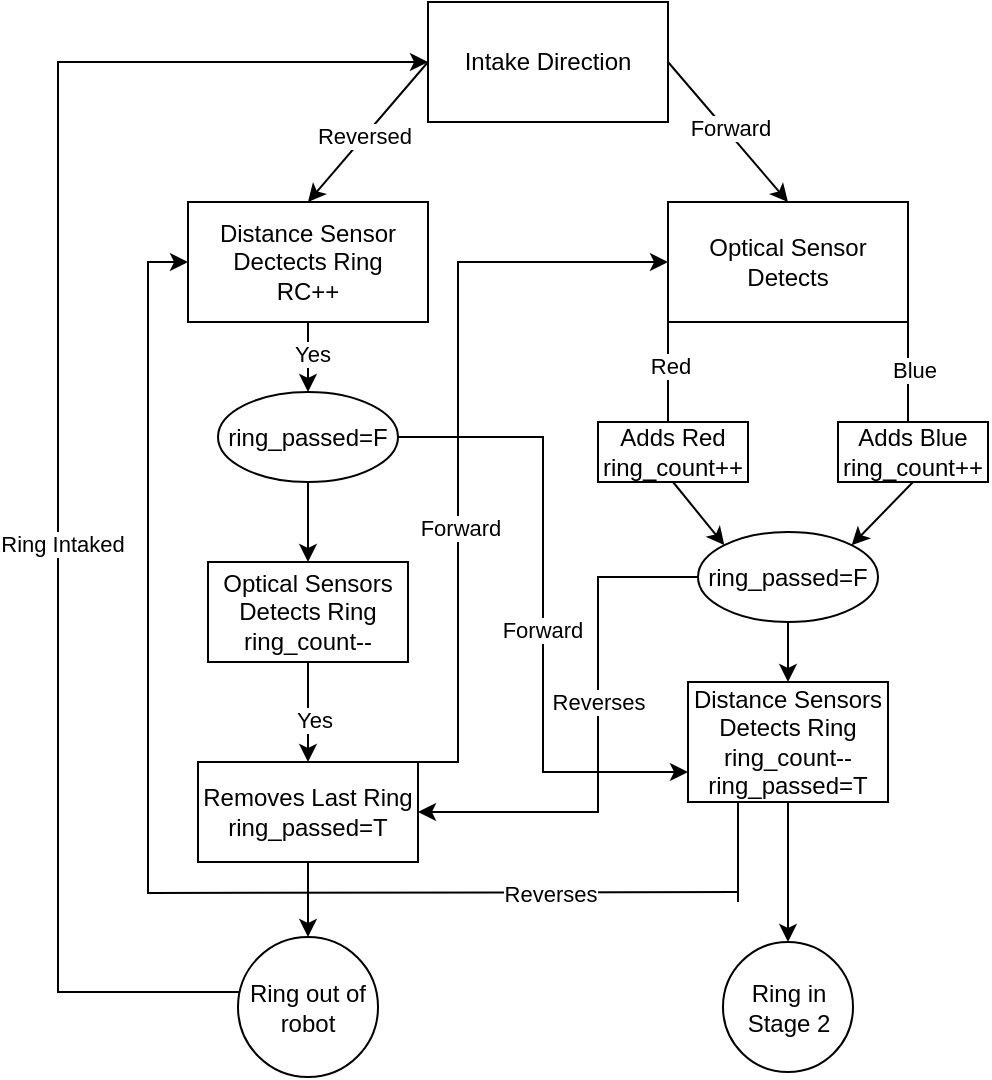 <mxfile version="24.7.8">
  <diagram name="Page-1" id="D2GHbYCgjAUrTUtrcCe5">
    <mxGraphModel dx="1060" dy="656" grid="1" gridSize="10" guides="1" tooltips="1" connect="1" arrows="1" fold="1" page="1" pageScale="1" pageWidth="850" pageHeight="1100" math="0" shadow="0">
      <root>
        <mxCell id="0" />
        <mxCell id="1" parent="0" />
        <mxCell id="att3FbtHmocYUFxoqvQi-1" value="Intake Direction" style="rounded=0;whiteSpace=wrap;html=1;" parent="1" vertex="1">
          <mxGeometry x="365" y="80" width="120" height="60" as="geometry" />
        </mxCell>
        <mxCell id="att3FbtHmocYUFxoqvQi-2" value="Optical Sensor Detects" style="rounded=0;whiteSpace=wrap;html=1;" parent="1" vertex="1">
          <mxGeometry x="485" y="180" width="120" height="60" as="geometry" />
        </mxCell>
        <mxCell id="att3FbtHmocYUFxoqvQi-3" value="&lt;div&gt;Distance Sensor Dectects Ring&lt;/div&gt;&lt;div&gt;RC++&lt;br&gt;&lt;/div&gt;" style="rounded=0;whiteSpace=wrap;html=1;" parent="1" vertex="1">
          <mxGeometry x="245" y="180" width="120" height="60" as="geometry" />
        </mxCell>
        <mxCell id="att3FbtHmocYUFxoqvQi-4" value="" style="endArrow=classic;html=1;rounded=0;exitX=0;exitY=0.5;exitDx=0;exitDy=0;entryX=0.5;entryY=0;entryDx=0;entryDy=0;" parent="1" source="att3FbtHmocYUFxoqvQi-1" target="att3FbtHmocYUFxoqvQi-3" edge="1">
          <mxGeometry width="50" height="50" relative="1" as="geometry">
            <mxPoint x="400" y="340" as="sourcePoint" />
            <mxPoint x="450" y="290" as="targetPoint" />
          </mxGeometry>
        </mxCell>
        <mxCell id="att3FbtHmocYUFxoqvQi-5" value="Reversed" style="edgeLabel;html=1;align=center;verticalAlign=middle;resizable=0;points=[];" parent="att3FbtHmocYUFxoqvQi-4" vertex="1" connectable="0">
          <mxGeometry x="0.061" relative="1" as="geometry">
            <mxPoint as="offset" />
          </mxGeometry>
        </mxCell>
        <mxCell id="att3FbtHmocYUFxoqvQi-7" value="" style="endArrow=classic;html=1;rounded=0;exitX=1;exitY=0.5;exitDx=0;exitDy=0;entryX=0.5;entryY=0;entryDx=0;entryDy=0;" parent="1" source="att3FbtHmocYUFxoqvQi-1" target="att3FbtHmocYUFxoqvQi-2" edge="1">
          <mxGeometry width="50" height="50" relative="1" as="geometry">
            <mxPoint x="400" y="340" as="sourcePoint" />
            <mxPoint x="450" y="290" as="targetPoint" />
          </mxGeometry>
        </mxCell>
        <mxCell id="att3FbtHmocYUFxoqvQi-8" value="Forward" style="edgeLabel;html=1;align=center;verticalAlign=middle;resizable=0;points=[];" parent="att3FbtHmocYUFxoqvQi-7" vertex="1" connectable="0">
          <mxGeometry x="-0.035" y="3" relative="1" as="geometry">
            <mxPoint y="1" as="offset" />
          </mxGeometry>
        </mxCell>
        <mxCell id="att3FbtHmocYUFxoqvQi-9" value="" style="endArrow=classic;html=1;rounded=0;exitX=0;exitY=1;exitDx=0;exitDy=0;" parent="1" source="att3FbtHmocYUFxoqvQi-2" edge="1">
          <mxGeometry width="50" height="50" relative="1" as="geometry">
            <mxPoint x="490" y="460" as="sourcePoint" />
            <mxPoint x="485" y="300" as="targetPoint" />
          </mxGeometry>
        </mxCell>
        <mxCell id="att3FbtHmocYUFxoqvQi-27" value="Red" style="edgeLabel;html=1;align=center;verticalAlign=middle;resizable=0;points=[];" parent="att3FbtHmocYUFxoqvQi-9" vertex="1" connectable="0">
          <mxGeometry x="-0.267" y="1" relative="1" as="geometry">
            <mxPoint as="offset" />
          </mxGeometry>
        </mxCell>
        <mxCell id="att3FbtHmocYUFxoqvQi-10" value="&lt;div&gt;Adds Red&lt;/div&gt;&lt;div&gt;ring_count++&lt;br&gt;&lt;/div&gt;" style="rounded=0;whiteSpace=wrap;html=1;" parent="1" vertex="1">
          <mxGeometry x="450" y="290" width="75" height="30" as="geometry" />
        </mxCell>
        <mxCell id="att3FbtHmocYUFxoqvQi-11" value="" style="endArrow=classic;html=1;rounded=0;exitX=1;exitY=1;exitDx=0;exitDy=0;" parent="1" source="att3FbtHmocYUFxoqvQi-2" edge="1">
          <mxGeometry width="50" height="50" relative="1" as="geometry">
            <mxPoint x="690" y="280" as="sourcePoint" />
            <mxPoint x="605" y="300" as="targetPoint" />
          </mxGeometry>
        </mxCell>
        <mxCell id="att3FbtHmocYUFxoqvQi-26" value="Blue" style="edgeLabel;html=1;align=center;verticalAlign=middle;resizable=0;points=[];" parent="att3FbtHmocYUFxoqvQi-11" vertex="1" connectable="0">
          <mxGeometry x="-0.2" y="3" relative="1" as="geometry">
            <mxPoint as="offset" />
          </mxGeometry>
        </mxCell>
        <mxCell id="att3FbtHmocYUFxoqvQi-12" value="&lt;div&gt;Adds Blue&lt;/div&gt;&lt;div&gt;ring_count++&lt;br&gt;&lt;/div&gt;" style="rounded=0;whiteSpace=wrap;html=1;" parent="1" vertex="1">
          <mxGeometry x="570" y="290" width="75" height="30" as="geometry" />
        </mxCell>
        <mxCell id="iG2I1TWmn7zwKG068rrQ-32" value="" style="edgeStyle=orthogonalEdgeStyle;rounded=0;orthogonalLoop=1;jettySize=auto;html=1;" edge="1" parent="1" source="att3FbtHmocYUFxoqvQi-13" target="iG2I1TWmn7zwKG068rrQ-27">
          <mxGeometry relative="1" as="geometry" />
        </mxCell>
        <mxCell id="att3FbtHmocYUFxoqvQi-13" value="&lt;div&gt;Distance Sensors Detects Ring&lt;/div&gt;&lt;div&gt;ring_count--&lt;/div&gt;&lt;div&gt;ring_passed=T&lt;br&gt;&lt;/div&gt;" style="rounded=0;whiteSpace=wrap;html=1;" parent="1" vertex="1">
          <mxGeometry x="495" y="420" width="100" height="60" as="geometry" />
        </mxCell>
        <mxCell id="att3FbtHmocYUFxoqvQi-15" value="" style="endArrow=classic;html=1;rounded=0;exitX=0.5;exitY=1;exitDx=0;exitDy=0;entryX=1;entryY=0;entryDx=0;entryDy=0;" parent="1" source="att3FbtHmocYUFxoqvQi-12" target="iG2I1TWmn7zwKG068rrQ-33" edge="1">
          <mxGeometry width="50" height="50" relative="1" as="geometry">
            <mxPoint x="340" y="460" as="sourcePoint" />
            <mxPoint x="600" y="360" as="targetPoint" />
          </mxGeometry>
        </mxCell>
        <mxCell id="att3FbtHmocYUFxoqvQi-20" value="" style="endArrow=classic;html=1;rounded=0;exitX=0.5;exitY=1;exitDx=0;exitDy=0;entryX=0.5;entryY=0;entryDx=0;entryDy=0;" parent="1" source="att3FbtHmocYUFxoqvQi-3" edge="1" target="iG2I1TWmn7zwKG068rrQ-34">
          <mxGeometry width="50" height="50" relative="1" as="geometry">
            <mxPoint x="290" y="370" as="sourcePoint" />
            <mxPoint x="220" y="260" as="targetPoint" />
          </mxGeometry>
        </mxCell>
        <mxCell id="att3FbtHmocYUFxoqvQi-30" value="Yes" style="edgeLabel;html=1;align=center;verticalAlign=middle;resizable=0;points=[];" parent="att3FbtHmocYUFxoqvQi-20" vertex="1" connectable="0">
          <mxGeometry x="-0.12" y="2" relative="1" as="geometry">
            <mxPoint as="offset" />
          </mxGeometry>
        </mxCell>
        <mxCell id="att3FbtHmocYUFxoqvQi-21" value="&lt;div&gt;Optical Sensors Detects Ring&lt;/div&gt;&lt;div&gt;ring_count--&lt;br&gt;&lt;/div&gt;" style="rounded=0;whiteSpace=wrap;html=1;" parent="1" vertex="1">
          <mxGeometry x="255" y="360" width="100" height="50" as="geometry" />
        </mxCell>
        <mxCell id="att3FbtHmocYUFxoqvQi-22" value="" style="endArrow=classic;html=1;rounded=0;entryX=0.5;entryY=0;entryDx=0;entryDy=0;exitX=0.5;exitY=1;exitDx=0;exitDy=0;" parent="1" edge="1" target="att3FbtHmocYUFxoqvQi-23" source="att3FbtHmocYUFxoqvQi-21">
          <mxGeometry width="50" height="50" relative="1" as="geometry">
            <mxPoint x="305" y="480" as="sourcePoint" />
            <mxPoint x="245" y="540" as="targetPoint" />
          </mxGeometry>
        </mxCell>
        <mxCell id="att3FbtHmocYUFxoqvQi-29" value="Yes" style="edgeLabel;html=1;align=center;verticalAlign=middle;resizable=0;points=[];" parent="att3FbtHmocYUFxoqvQi-22" vertex="1" connectable="0">
          <mxGeometry x="0.133" y="3" relative="1" as="geometry">
            <mxPoint as="offset" />
          </mxGeometry>
        </mxCell>
        <mxCell id="iG2I1TWmn7zwKG068rrQ-22" style="edgeStyle=orthogonalEdgeStyle;rounded=0;orthogonalLoop=1;jettySize=auto;html=1;entryX=0;entryY=0.5;entryDx=0;entryDy=0;" edge="1" parent="1" source="att3FbtHmocYUFxoqvQi-23" target="att3FbtHmocYUFxoqvQi-2">
          <mxGeometry relative="1" as="geometry">
            <Array as="points">
              <mxPoint x="380" y="460" />
              <mxPoint x="380" y="210" />
            </Array>
          </mxGeometry>
        </mxCell>
        <mxCell id="iG2I1TWmn7zwKG068rrQ-23" value="Forward" style="edgeLabel;html=1;align=center;verticalAlign=middle;resizable=0;points=[];" vertex="1" connectable="0" parent="iG2I1TWmn7zwKG068rrQ-22">
          <mxGeometry x="-0.269" y="-1" relative="1" as="geometry">
            <mxPoint as="offset" />
          </mxGeometry>
        </mxCell>
        <mxCell id="iG2I1TWmn7zwKG068rrQ-26" value="" style="edgeStyle=orthogonalEdgeStyle;rounded=0;orthogonalLoop=1;jettySize=auto;html=1;" edge="1" parent="1" source="att3FbtHmocYUFxoqvQi-23" target="iG2I1TWmn7zwKG068rrQ-25">
          <mxGeometry relative="1" as="geometry" />
        </mxCell>
        <mxCell id="att3FbtHmocYUFxoqvQi-23" value="&lt;div&gt;Removes Last Ring&lt;/div&gt;&lt;div&gt;ring_passed=T&lt;br&gt;&lt;/div&gt;" style="rounded=0;whiteSpace=wrap;html=1;" parent="1" vertex="1">
          <mxGeometry x="250" y="460" width="110" height="50" as="geometry" />
        </mxCell>
        <mxCell id="iG2I1TWmn7zwKG068rrQ-3" value="" style="endArrow=classic;html=1;rounded=0;exitX=0.5;exitY=1;exitDx=0;exitDy=0;entryX=0;entryY=0;entryDx=0;entryDy=0;" edge="1" parent="1" source="att3FbtHmocYUFxoqvQi-10" target="iG2I1TWmn7zwKG068rrQ-33">
          <mxGeometry width="50" height="50" relative="1" as="geometry">
            <mxPoint x="488" y="320" as="sourcePoint" />
            <mxPoint x="520" y="360" as="targetPoint" />
          </mxGeometry>
        </mxCell>
        <mxCell id="iG2I1TWmn7zwKG068rrQ-6" value="" style="edgeStyle=orthogonalEdgeStyle;rounded=0;orthogonalLoop=1;jettySize=auto;html=1;exitX=0.5;exitY=1;exitDx=0;exitDy=0;" edge="1" parent="1" source="iG2I1TWmn7zwKG068rrQ-33" target="att3FbtHmocYUFxoqvQi-13">
          <mxGeometry relative="1" as="geometry" />
        </mxCell>
        <mxCell id="iG2I1TWmn7zwKG068rrQ-16" style="edgeStyle=orthogonalEdgeStyle;rounded=0;orthogonalLoop=1;jettySize=auto;html=1;entryX=1;entryY=0.5;entryDx=0;entryDy=0;exitX=0;exitY=0.5;exitDx=0;exitDy=0;" edge="1" parent="1" source="iG2I1TWmn7zwKG068rrQ-33" target="att3FbtHmocYUFxoqvQi-23">
          <mxGeometry relative="1" as="geometry">
            <Array as="points">
              <mxPoint x="450" y="367" />
              <mxPoint x="450" y="485" />
            </Array>
          </mxGeometry>
        </mxCell>
        <mxCell id="iG2I1TWmn7zwKG068rrQ-17" value="Reverses" style="edgeLabel;html=1;align=center;verticalAlign=middle;resizable=0;points=[];" vertex="1" connectable="0" parent="iG2I1TWmn7zwKG068rrQ-16">
          <mxGeometry x="0.067" y="-1" relative="1" as="geometry">
            <mxPoint x="1" y="-25" as="offset" />
          </mxGeometry>
        </mxCell>
        <mxCell id="iG2I1TWmn7zwKG068rrQ-18" style="edgeStyle=orthogonalEdgeStyle;rounded=0;orthogonalLoop=1;jettySize=auto;html=1;entryX=0;entryY=0.5;entryDx=0;entryDy=0;" edge="1" parent="1" target="att3FbtHmocYUFxoqvQi-3">
          <mxGeometry relative="1" as="geometry">
            <mxPoint x="520" y="525" as="sourcePoint" />
          </mxGeometry>
        </mxCell>
        <mxCell id="iG2I1TWmn7zwKG068rrQ-19" value="Reverses" style="edgeLabel;html=1;align=center;verticalAlign=middle;resizable=0;points=[];" vertex="1" connectable="0" parent="iG2I1TWmn7zwKG068rrQ-18">
          <mxGeometry x="-0.701" y="1" relative="1" as="geometry">
            <mxPoint as="offset" />
          </mxGeometry>
        </mxCell>
        <mxCell id="iG2I1TWmn7zwKG068rrQ-13" value="" style="edgeStyle=orthogonalEdgeStyle;rounded=0;orthogonalLoop=1;jettySize=auto;html=1;exitX=0.5;exitY=1;exitDx=0;exitDy=0;" edge="1" parent="1" source="iG2I1TWmn7zwKG068rrQ-34" target="att3FbtHmocYUFxoqvQi-21">
          <mxGeometry relative="1" as="geometry" />
        </mxCell>
        <mxCell id="iG2I1TWmn7zwKG068rrQ-20" style="edgeStyle=orthogonalEdgeStyle;rounded=0;orthogonalLoop=1;jettySize=auto;html=1;entryX=0;entryY=0.75;entryDx=0;entryDy=0;exitX=1;exitY=0.5;exitDx=0;exitDy=0;" edge="1" parent="1" source="iG2I1TWmn7zwKG068rrQ-34" target="att3FbtHmocYUFxoqvQi-13">
          <mxGeometry relative="1" as="geometry" />
        </mxCell>
        <mxCell id="iG2I1TWmn7zwKG068rrQ-21" value="Forward" style="edgeLabel;html=1;align=center;verticalAlign=middle;resizable=0;points=[];" vertex="1" connectable="0" parent="iG2I1TWmn7zwKG068rrQ-20">
          <mxGeometry x="0.082" y="-1" relative="1" as="geometry">
            <mxPoint as="offset" />
          </mxGeometry>
        </mxCell>
        <mxCell id="iG2I1TWmn7zwKG068rrQ-29" style="edgeStyle=orthogonalEdgeStyle;rounded=0;orthogonalLoop=1;jettySize=auto;html=1;entryX=0;entryY=0.5;entryDx=0;entryDy=0;" edge="1" parent="1" source="iG2I1TWmn7zwKG068rrQ-25" target="att3FbtHmocYUFxoqvQi-1">
          <mxGeometry relative="1" as="geometry">
            <Array as="points">
              <mxPoint x="180" y="575" />
              <mxPoint x="180" y="110" />
            </Array>
          </mxGeometry>
        </mxCell>
        <mxCell id="iG2I1TWmn7zwKG068rrQ-30" value="Ring Intaked" style="edgeLabel;html=1;align=center;verticalAlign=middle;resizable=0;points=[];" vertex="1" connectable="0" parent="iG2I1TWmn7zwKG068rrQ-29">
          <mxGeometry x="-0.148" y="-2" relative="1" as="geometry">
            <mxPoint as="offset" />
          </mxGeometry>
        </mxCell>
        <mxCell id="iG2I1TWmn7zwKG068rrQ-25" value="Ring out of robot" style="ellipse;whiteSpace=wrap;html=1;aspect=fixed;" vertex="1" parent="1">
          <mxGeometry x="270" y="547.5" width="70" height="70" as="geometry" />
        </mxCell>
        <mxCell id="iG2I1TWmn7zwKG068rrQ-27" value="Ring in Stage 2" style="ellipse;whiteSpace=wrap;html=1;aspect=fixed;" vertex="1" parent="1">
          <mxGeometry x="512.5" y="550" width="65" height="65" as="geometry" />
        </mxCell>
        <mxCell id="iG2I1TWmn7zwKG068rrQ-31" value="" style="endArrow=none;html=1;rounded=0;exitX=0.25;exitY=1;exitDx=0;exitDy=0;" edge="1" parent="1" source="att3FbtHmocYUFxoqvQi-13">
          <mxGeometry width="50" height="50" relative="1" as="geometry">
            <mxPoint x="440" y="610" as="sourcePoint" />
            <mxPoint x="520" y="530" as="targetPoint" />
          </mxGeometry>
        </mxCell>
        <mxCell id="iG2I1TWmn7zwKG068rrQ-33" value="&lt;div&gt;&lt;font style=&quot;font-size: 12px;&quot;&gt;ring_passed=F&lt;/font&gt;&lt;/div&gt;" style="ellipse;whiteSpace=wrap;html=1;" vertex="1" parent="1">
          <mxGeometry x="500" y="345" width="90" height="45" as="geometry" />
        </mxCell>
        <mxCell id="iG2I1TWmn7zwKG068rrQ-34" value="&lt;div&gt;&lt;font style=&quot;font-size: 12px;&quot;&gt;ring_passed=F&lt;/font&gt;&lt;/div&gt;" style="ellipse;whiteSpace=wrap;html=1;" vertex="1" parent="1">
          <mxGeometry x="260" y="275" width="90" height="45" as="geometry" />
        </mxCell>
      </root>
    </mxGraphModel>
  </diagram>
</mxfile>
